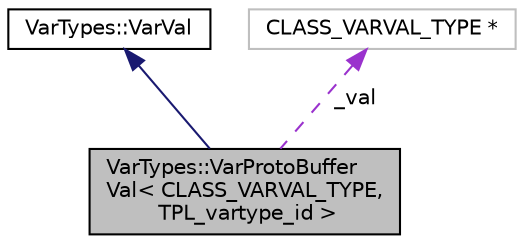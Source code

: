 digraph "VarTypes::VarProtoBufferVal&lt; CLASS_VARVAL_TYPE, TPL_vartype_id &gt;"
{
 // INTERACTIVE_SVG=YES
  edge [fontname="Helvetica",fontsize="10",labelfontname="Helvetica",labelfontsize="10"];
  node [fontname="Helvetica",fontsize="10",shape=record];
  Node1 [label="VarTypes::VarProtoBuffer\lVal\< CLASS_VARVAL_TYPE,\l TPL_vartype_id \>",height=0.2,width=0.4,color="black", fillcolor="grey75", style="filled", fontcolor="black"];
  Node2 -> Node1 [dir="back",color="midnightblue",fontsize="10",style="solid",fontname="Helvetica"];
  Node2 [label="VarTypes::VarVal",height=0.2,width=0.4,color="black", fillcolor="white", style="filled",URL="$d6/de8/class_var_types_1_1_var_val.html"];
  Node3 -> Node1 [dir="back",color="darkorchid3",fontsize="10",style="dashed",label=" _val" ,fontname="Helvetica"];
  Node3 [label="CLASS_VARVAL_TYPE *",height=0.2,width=0.4,color="grey75", fillcolor="white", style="filled"];
}
